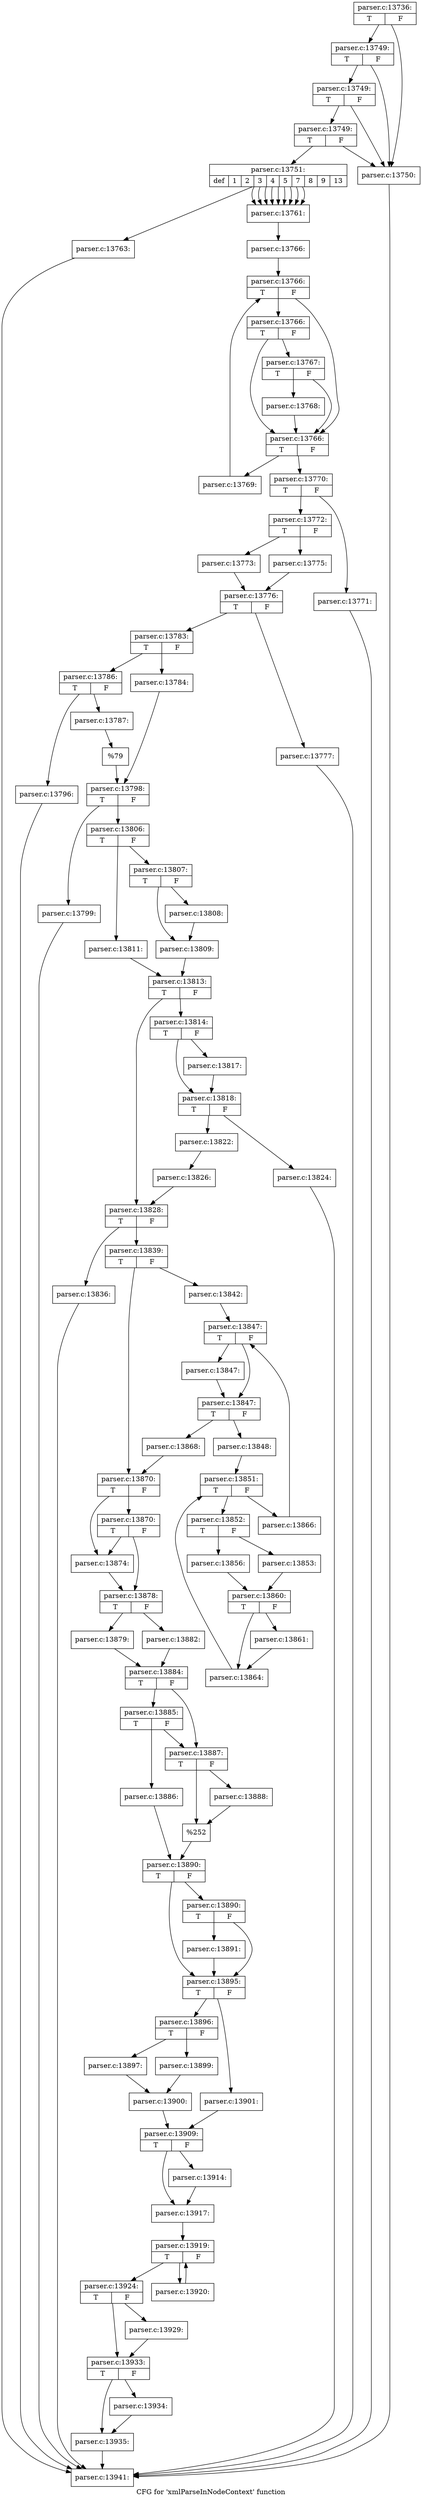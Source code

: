 digraph "CFG for 'xmlParseInNodeContext' function" {
	label="CFG for 'xmlParseInNodeContext' function";

	Node0x5f11070 [shape=record,label="{parser.c:13736:|{<s0>T|<s1>F}}"];
	Node0x5f11070 -> Node0x5f27860;
	Node0x5f11070 -> Node0x5f27a00;
	Node0x5f27a00 [shape=record,label="{parser.c:13749:|{<s0>T|<s1>F}}"];
	Node0x5f27a00 -> Node0x5f27860;
	Node0x5f27a00 -> Node0x5f27980;
	Node0x5f27980 [shape=record,label="{parser.c:13749:|{<s0>T|<s1>F}}"];
	Node0x5f27980 -> Node0x5f27860;
	Node0x5f27980 -> Node0x5f27900;
	Node0x5f27900 [shape=record,label="{parser.c:13749:|{<s0>T|<s1>F}}"];
	Node0x5f27900 -> Node0x5f27860;
	Node0x5f27900 -> Node0x5f278b0;
	Node0x5f27860 [shape=record,label="{parser.c:13750:}"];
	Node0x5f27860 -> Node0x5f113a0;
	Node0x5f278b0 [shape=record,label="{parser.c:13751:|{<s0>def|<s1>1|<s2>2|<s3>3|<s4>4|<s5>5|<s6>7|<s7>8|<s8>9|<s9>13}}"];
	Node0x5f278b0 -> Node0x5f28690;
	Node0x5f278b0 -> Node0x5f289d0;
	Node0x5f278b0 -> Node0x5f289d0;
	Node0x5f278b0 -> Node0x5f289d0;
	Node0x5f278b0 -> Node0x5f289d0;
	Node0x5f278b0 -> Node0x5f289d0;
	Node0x5f278b0 -> Node0x5f289d0;
	Node0x5f278b0 -> Node0x5f289d0;
	Node0x5f278b0 -> Node0x5f289d0;
	Node0x5f278b0 -> Node0x5f289d0;
	Node0x5f289d0 [shape=record,label="{parser.c:13761:}"];
	Node0x5f289d0 -> Node0x5f28480;
	Node0x5f28690 [shape=record,label="{parser.c:13763:}"];
	Node0x5f28690 -> Node0x5f113a0;
	Node0x5f28480 [shape=record,label="{parser.c:13766:}"];
	Node0x5f28480 -> Node0x5f28cb0;
	Node0x5f28cb0 [shape=record,label="{parser.c:13766:|{<s0>T|<s1>F}}"];
	Node0x5f28cb0 -> Node0x5d9ade0;
	Node0x5f28cb0 -> Node0x5d9acc0;
	Node0x5d9ade0 [shape=record,label="{parser.c:13766:|{<s0>T|<s1>F}}"];
	Node0x5d9ade0 -> Node0x5d9ad60;
	Node0x5d9ade0 -> Node0x5d9acc0;
	Node0x5d9ad60 [shape=record,label="{parser.c:13767:|{<s0>T|<s1>F}}"];
	Node0x5d9ad60 -> Node0x5d9ad10;
	Node0x5d9ad60 -> Node0x5d9acc0;
	Node0x5d9ad10 [shape=record,label="{parser.c:13768:}"];
	Node0x5d9ad10 -> Node0x5d9acc0;
	Node0x5d9acc0 [shape=record,label="{parser.c:13766:|{<s0>T|<s1>F}}"];
	Node0x5d9acc0 -> Node0x5f29cd0;
	Node0x5d9acc0 -> Node0x5d9ac40;
	Node0x5f29cd0 [shape=record,label="{parser.c:13769:}"];
	Node0x5f29cd0 -> Node0x5f28cb0;
	Node0x5d9ac40 [shape=record,label="{parser.c:13770:|{<s0>T|<s1>F}}"];
	Node0x5d9ac40 -> Node0x5f2a550;
	Node0x5d9ac40 -> Node0x5f2a5a0;
	Node0x5f2a550 [shape=record,label="{parser.c:13771:}"];
	Node0x5f2a550 -> Node0x5f113a0;
	Node0x5f2a5a0 [shape=record,label="{parser.c:13772:|{<s0>T|<s1>F}}"];
	Node0x5f2a5a0 -> Node0x5f2aa30;
	Node0x5f2a5a0 -> Node0x5f2aad0;
	Node0x5f2aa30 [shape=record,label="{parser.c:13773:}"];
	Node0x5f2aa30 -> Node0x5f2aa80;
	Node0x5f2aad0 [shape=record,label="{parser.c:13775:}"];
	Node0x5f2aad0 -> Node0x5f2aa80;
	Node0x5f2aa80 [shape=record,label="{parser.c:13776:|{<s0>T|<s1>F}}"];
	Node0x5f2aa80 -> Node0x5f2b480;
	Node0x5f2aa80 -> Node0x5f2b4d0;
	Node0x5f2b480 [shape=record,label="{parser.c:13777:}"];
	Node0x5f2b480 -> Node0x5f113a0;
	Node0x5f2b4d0 [shape=record,label="{parser.c:13783:|{<s0>T|<s1>F}}"];
	Node0x5f2b4d0 -> Node0x5f2b960;
	Node0x5f2b4d0 -> Node0x5f2ba00;
	Node0x5f2b960 [shape=record,label="{parser.c:13784:}"];
	Node0x5f2b960 -> Node0x5f2b9b0;
	Node0x5f2ba00 [shape=record,label="{parser.c:13786:|{<s0>T|<s1>F}}"];
	Node0x5f2ba00 -> Node0x5f2c720;
	Node0x5f2ba00 -> Node0x5f2cb10;
	Node0x5f2c720 [shape=record,label="{parser.c:13787:}"];
	Node0x5f2c720 -> Node0x5f2cac0;
	Node0x5f2cb10 [shape=record,label="{parser.c:13796:}"];
	Node0x5f2cb10 -> Node0x5f113a0;
	Node0x5f2cac0 [shape=record,label="{%79}"];
	Node0x5f2cac0 -> Node0x5f2b9b0;
	Node0x5f2b9b0 [shape=record,label="{parser.c:13798:|{<s0>T|<s1>F}}"];
	Node0x5f2b9b0 -> Node0x5f2e480;
	Node0x5f2b9b0 -> Node0x5f2e4d0;
	Node0x5f2e480 [shape=record,label="{parser.c:13799:}"];
	Node0x5f2e480 -> Node0x5f113a0;
	Node0x5f2e4d0 [shape=record,label="{parser.c:13806:|{<s0>T|<s1>F}}"];
	Node0x5f2e4d0 -> Node0x5f2e960;
	Node0x5f2e4d0 -> Node0x5f2ea00;
	Node0x5f2e960 [shape=record,label="{parser.c:13807:|{<s0>T|<s1>F}}"];
	Node0x5f2e960 -> Node0x5f2eef0;
	Node0x5f2e960 -> Node0x5f2ef40;
	Node0x5f2eef0 [shape=record,label="{parser.c:13808:}"];
	Node0x5f2eef0 -> Node0x5f2ef40;
	Node0x5f2ef40 [shape=record,label="{parser.c:13809:}"];
	Node0x5f2ef40 -> Node0x5f2e9b0;
	Node0x5f2ea00 [shape=record,label="{parser.c:13811:}"];
	Node0x5f2ea00 -> Node0x5f2e9b0;
	Node0x5f2e9b0 [shape=record,label="{parser.c:13813:|{<s0>T|<s1>F}}"];
	Node0x5f2e9b0 -> Node0x5f2fd60;
	Node0x5f2e9b0 -> Node0x5f2fdb0;
	Node0x5f2fd60 [shape=record,label="{parser.c:13814:|{<s0>T|<s1>F}}"];
	Node0x5f2fd60 -> Node0x5f30570;
	Node0x5f2fd60 -> Node0x5f305c0;
	Node0x5f30570 [shape=record,label="{parser.c:13817:}"];
	Node0x5f30570 -> Node0x5f305c0;
	Node0x5f305c0 [shape=record,label="{parser.c:13818:|{<s0>T|<s1>F}}"];
	Node0x5f305c0 -> Node0x5f31570;
	Node0x5f305c0 -> Node0x5f31610;
	Node0x5f31570 [shape=record,label="{parser.c:13822:}"];
	Node0x5f31570 -> Node0x5f315c0;
	Node0x5f31610 [shape=record,label="{parser.c:13824:}"];
	Node0x5f31610 -> Node0x5f113a0;
	Node0x5f315c0 [shape=record,label="{parser.c:13826:}"];
	Node0x5f315c0 -> Node0x5f2fdb0;
	Node0x5f2fdb0 [shape=record,label="{parser.c:13828:|{<s0>T|<s1>F}}"];
	Node0x5f2fdb0 -> Node0x5f327e0;
	Node0x5f2fdb0 -> Node0x5f33520;
	Node0x5f327e0 [shape=record,label="{parser.c:13836:}"];
	Node0x5f327e0 -> Node0x5f113a0;
	Node0x5f33520 [shape=record,label="{parser.c:13839:|{<s0>T|<s1>F}}"];
	Node0x5f33520 -> Node0x5f33a70;
	Node0x5f33520 -> Node0x5f33ac0;
	Node0x5f33a70 [shape=record,label="{parser.c:13842:}"];
	Node0x5f33a70 -> Node0x5f34200;
	Node0x5f34200 [shape=record,label="{parser.c:13847:|{<s0>T|<s1>F}}"];
	Node0x5f34200 -> Node0x5f344b0;
	Node0x5f34200 -> Node0x5f34460;
	Node0x5f344b0 [shape=record,label="{parser.c:13847:}"];
	Node0x5f344b0 -> Node0x5f34460;
	Node0x5f34460 [shape=record,label="{parser.c:13847:|{<s0>T|<s1>F}}"];
	Node0x5f34460 -> Node0x5f34a40;
	Node0x5f34460 -> Node0x5f343e0;
	Node0x5f34a40 [shape=record,label="{parser.c:13848:}"];
	Node0x5f34a40 -> Node0x5f35610;
	Node0x5f35610 [shape=record,label="{parser.c:13851:|{<s0>T|<s1>F}}"];
	Node0x5f35610 -> Node0x5f359c0;
	Node0x5f35610 -> Node0x5f357f0;
	Node0x5f359c0 [shape=record,label="{parser.c:13852:|{<s0>T|<s1>F}}"];
	Node0x5f359c0 -> Node0x5f35b00;
	Node0x5f359c0 -> Node0x5f35ba0;
	Node0x5f35b00 [shape=record,label="{parser.c:13853:}"];
	Node0x5f35b00 -> Node0x5f35b50;
	Node0x5f35ba0 [shape=record,label="{parser.c:13856:}"];
	Node0x5f35ba0 -> Node0x5f35b50;
	Node0x5f35b50 [shape=record,label="{parser.c:13860:|{<s0>T|<s1>F}}"];
	Node0x5f35b50 -> Node0x5f370f0;
	Node0x5f35b50 -> Node0x5f37140;
	Node0x5f370f0 [shape=record,label="{parser.c:13861:}"];
	Node0x5f370f0 -> Node0x5f37140;
	Node0x5f37140 [shape=record,label="{parser.c:13864:}"];
	Node0x5f37140 -> Node0x5f35610;
	Node0x5f357f0 [shape=record,label="{parser.c:13866:}"];
	Node0x5f357f0 -> Node0x5f34200;
	Node0x5f343e0 [shape=record,label="{parser.c:13868:}"];
	Node0x5f343e0 -> Node0x5f33ac0;
	Node0x5f33ac0 [shape=record,label="{parser.c:13870:|{<s0>T|<s1>F}}"];
	Node0x5f33ac0 -> Node0x5f377d0;
	Node0x5f33ac0 -> Node0x5f38860;
	Node0x5f38860 [shape=record,label="{parser.c:13870:|{<s0>T|<s1>F}}"];
	Node0x5f38860 -> Node0x5f377d0;
	Node0x5f38860 -> Node0x5f38810;
	Node0x5f377d0 [shape=record,label="{parser.c:13874:}"];
	Node0x5f377d0 -> Node0x5f38810;
	Node0x5f38810 [shape=record,label="{parser.c:13878:|{<s0>T|<s1>F}}"];
	Node0x5f38810 -> Node0x5f393e0;
	Node0x5f38810 -> Node0x5f39480;
	Node0x5f393e0 [shape=record,label="{parser.c:13879:}"];
	Node0x5f393e0 -> Node0x5f39430;
	Node0x5f39480 [shape=record,label="{parser.c:13882:}"];
	Node0x5f39480 -> Node0x5f39430;
	Node0x5f39430 [shape=record,label="{parser.c:13884:|{<s0>T|<s1>F}}"];
	Node0x5f39430 -> Node0x5f3a220;
	Node0x5f39430 -> Node0x5f3a1d0;
	Node0x5f3a220 [shape=record,label="{parser.c:13885:|{<s0>T|<s1>F}}"];
	Node0x5f3a220 -> Node0x5f39c20;
	Node0x5f3a220 -> Node0x5f3a1d0;
	Node0x5f39c20 [shape=record,label="{parser.c:13886:}"];
	Node0x5f39c20 -> Node0x5f3a180;
	Node0x5f3a1d0 [shape=record,label="{parser.c:13887:|{<s0>T|<s1>F}}"];
	Node0x5f3a1d0 -> Node0x5f3ae00;
	Node0x5f3a1d0 -> Node0x5f3ae50;
	Node0x5f3ae00 [shape=record,label="{parser.c:13888:}"];
	Node0x5f3ae00 -> Node0x5f3ae50;
	Node0x5f3ae50 [shape=record,label="{%252}"];
	Node0x5f3ae50 -> Node0x5f3a180;
	Node0x5f3a180 [shape=record,label="{parser.c:13890:|{<s0>T|<s1>F}}"];
	Node0x5f3a180 -> Node0x5f3b820;
	Node0x5f3a180 -> Node0x5f3b7d0;
	Node0x5f3b820 [shape=record,label="{parser.c:13890:|{<s0>T|<s1>F}}"];
	Node0x5f3b820 -> Node0x5f3b780;
	Node0x5f3b820 -> Node0x5f3b7d0;
	Node0x5f3b780 [shape=record,label="{parser.c:13891:}"];
	Node0x5f3b780 -> Node0x5f3b7d0;
	Node0x5f3b7d0 [shape=record,label="{parser.c:13895:|{<s0>T|<s1>F}}"];
	Node0x5f3b7d0 -> Node0x5f3c5d0;
	Node0x5f3b7d0 -> Node0x5f3c530;
	Node0x5f3c530 [shape=record,label="{parser.c:13896:|{<s0>T|<s1>F}}"];
	Node0x5f3c530 -> Node0x5f3c980;
	Node0x5f3c530 -> Node0x5f3ca20;
	Node0x5f3c980 [shape=record,label="{parser.c:13897:}"];
	Node0x5f3c980 -> Node0x5f3c9d0;
	Node0x5f3ca20 [shape=record,label="{parser.c:13899:}"];
	Node0x5f3ca20 -> Node0x5f3c9d0;
	Node0x5f3c9d0 [shape=record,label="{parser.c:13900:}"];
	Node0x5f3c9d0 -> Node0x5f3c580;
	Node0x5f3c5d0 [shape=record,label="{parser.c:13901:}"];
	Node0x5f3c5d0 -> Node0x5f3c580;
	Node0x5f3c580 [shape=record,label="{parser.c:13909:|{<s0>T|<s1>F}}"];
	Node0x5f3c580 -> Node0x5f3dd40;
	Node0x5f3c580 -> Node0x5f3dd90;
	Node0x5f3dd40 [shape=record,label="{parser.c:13914:}"];
	Node0x5f3dd40 -> Node0x5f3dd90;
	Node0x5f3dd90 [shape=record,label="{parser.c:13917:}"];
	Node0x5f3dd90 -> Node0x5f3e570;
	Node0x5f3e570 [shape=record,label="{parser.c:13919:|{<s0>T|<s1>F}}"];
	Node0x5f3e570 -> Node0x5f3e920;
	Node0x5f3e570 -> Node0x5f3e750;
	Node0x5f3e920 [shape=record,label="{parser.c:13920:}"];
	Node0x5f3e920 -> Node0x5f3e570;
	Node0x5f3e750 [shape=record,label="{parser.c:13924:|{<s0>T|<s1>F}}"];
	Node0x5f3e750 -> Node0x5f3f4d0;
	Node0x5f3e750 -> Node0x5f3fa00;
	Node0x5f3f4d0 [shape=record,label="{parser.c:13929:}"];
	Node0x5f3f4d0 -> Node0x5f3fa00;
	Node0x5f3fa00 [shape=record,label="{parser.c:13933:|{<s0>T|<s1>F}}"];
	Node0x5f3fa00 -> Node0x5f3fe80;
	Node0x5f3fa00 -> Node0x5f3fed0;
	Node0x5f3fe80 [shape=record,label="{parser.c:13934:}"];
	Node0x5f3fe80 -> Node0x5f3fed0;
	Node0x5f3fed0 [shape=record,label="{parser.c:13935:}"];
	Node0x5f3fed0 -> Node0x5f113a0;
	Node0x5f113a0 [shape=record,label="{parser.c:13941:}"];
}
